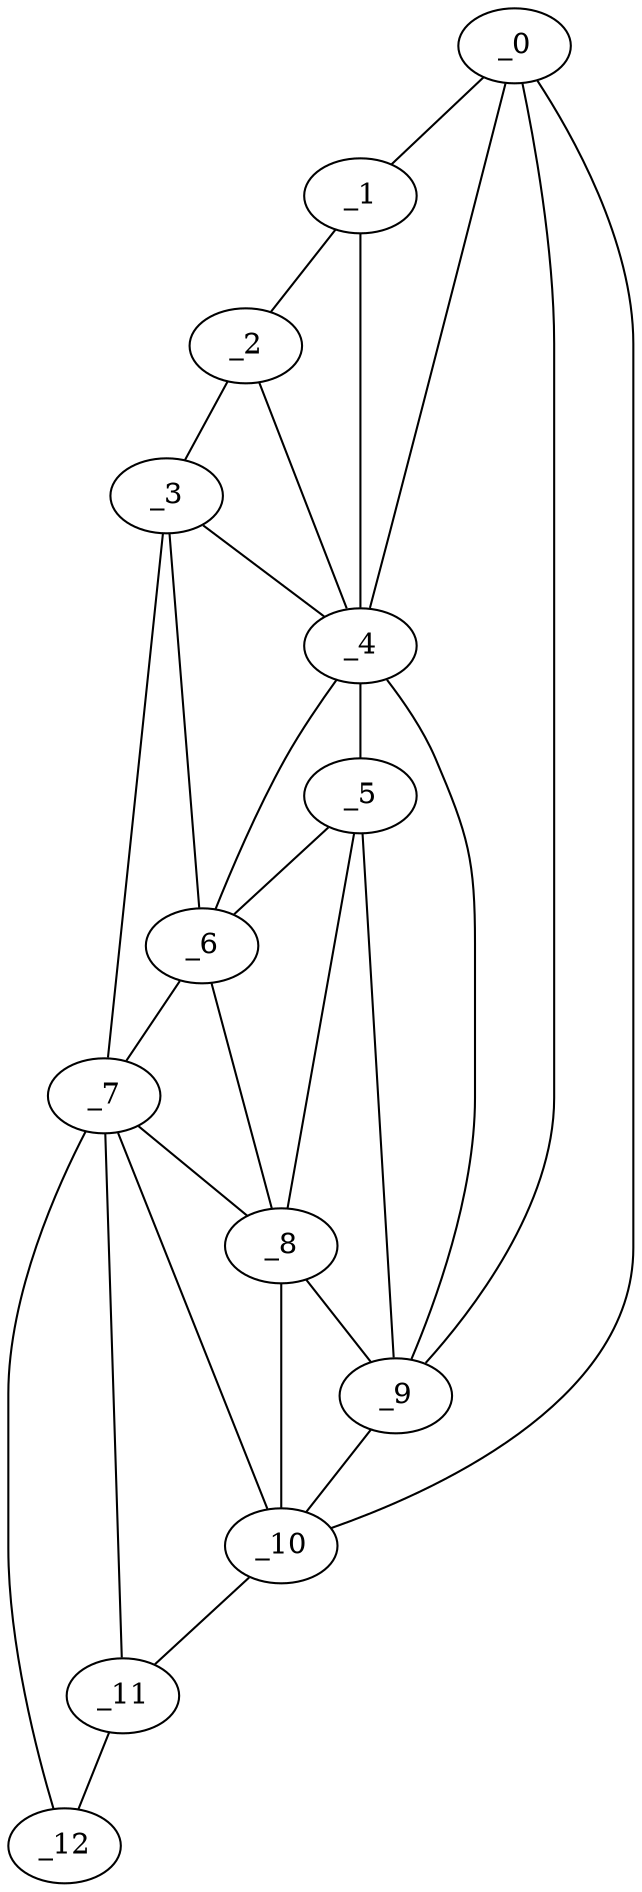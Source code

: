 graph "obj11__235.gxl" {
	_0	 [x=23,
		y=21];
	_1	 [x=23,
		y=25];
	_0 -- _1	 [valence=1];
	_4	 [x=44,
		y=24];
	_0 -- _4	 [valence=2];
	_9	 [x=71,
		y=22];
	_0 -- _9	 [valence=2];
	_10	 [x=86,
		y=22];
	_0 -- _10	 [valence=1];
	_2	 [x=29,
		y=45];
	_1 -- _2	 [valence=1];
	_1 -- _4	 [valence=2];
	_3	 [x=38,
		y=47];
	_2 -- _3	 [valence=1];
	_2 -- _4	 [valence=1];
	_3 -- _4	 [valence=2];
	_6	 [x=55,
		y=49];
	_3 -- _6	 [valence=2];
	_7	 [x=63,
		y=51];
	_3 -- _7	 [valence=1];
	_5	 [x=55,
		y=24];
	_4 -- _5	 [valence=2];
	_4 -- _6	 [valence=2];
	_4 -- _9	 [valence=2];
	_5 -- _6	 [valence=2];
	_8	 [x=64,
		y=29];
	_5 -- _8	 [valence=2];
	_5 -- _9	 [valence=2];
	_6 -- _7	 [valence=2];
	_6 -- _8	 [valence=1];
	_7 -- _8	 [valence=1];
	_7 -- _10	 [valence=1];
	_11	 [x=102,
		y=26];
	_7 -- _11	 [valence=2];
	_12	 [x=118,
		y=36];
	_7 -- _12	 [valence=1];
	_8 -- _9	 [valence=1];
	_8 -- _10	 [valence=2];
	_9 -- _10	 [valence=2];
	_10 -- _11	 [valence=1];
	_11 -- _12	 [valence=1];
}
